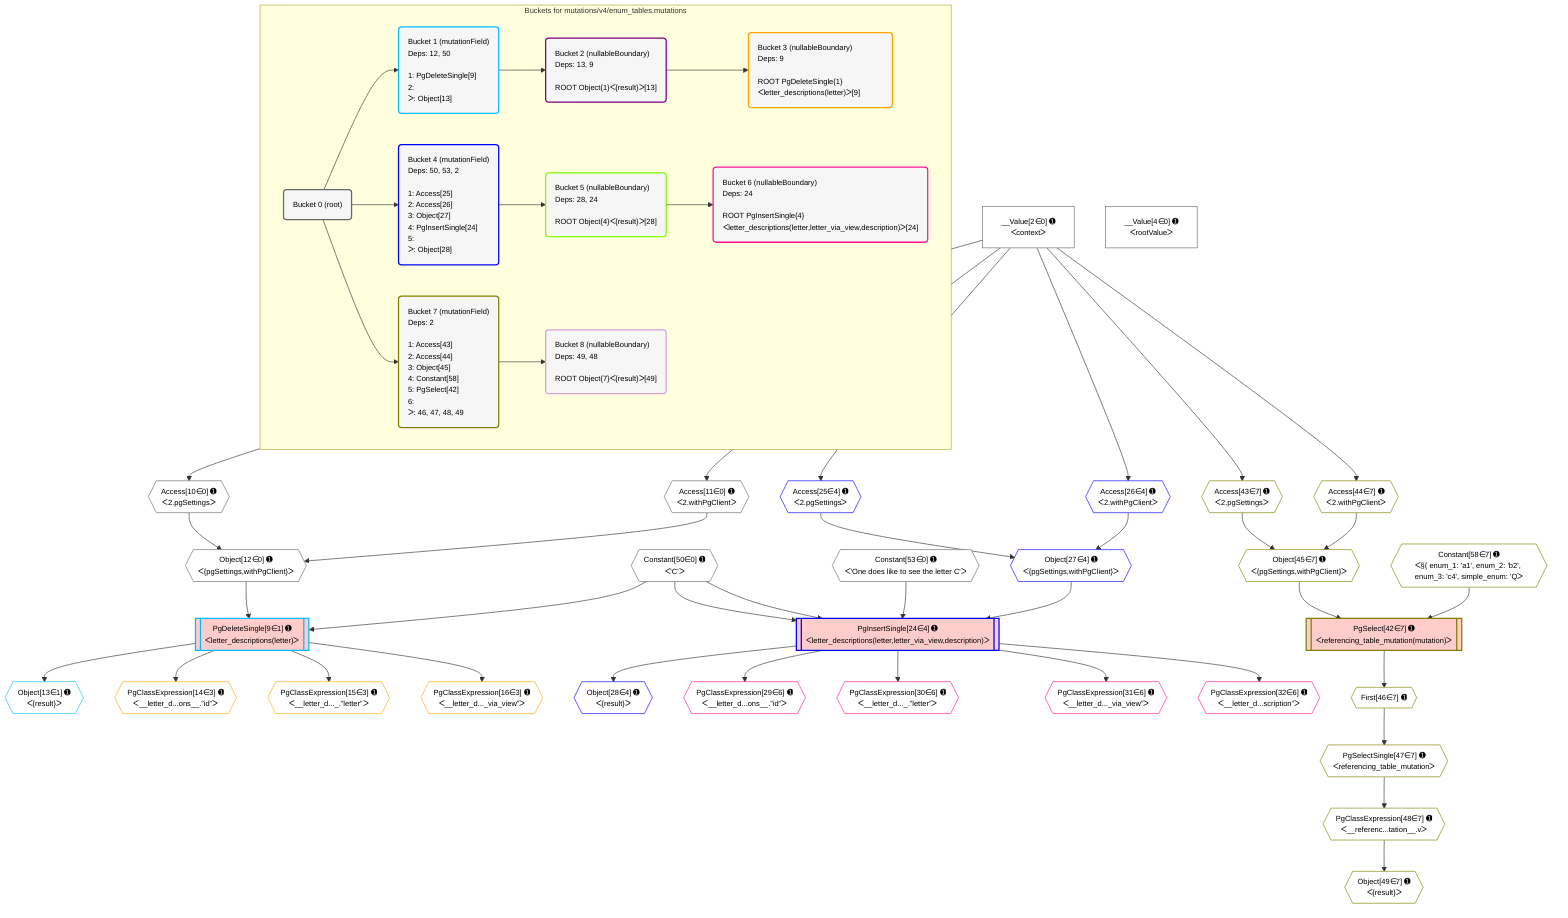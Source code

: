 %%{init: {'themeVariables': { 'fontSize': '12px'}}}%%
graph TD
    classDef path fill:#eee,stroke:#000,color:#000
    classDef plan fill:#fff,stroke-width:1px,color:#000
    classDef itemplan fill:#fff,stroke-width:2px,color:#000
    classDef unbatchedplan fill:#dff,stroke-width:1px,color:#000
    classDef sideeffectplan fill:#fcc,stroke-width:2px,color:#000
    classDef bucket fill:#f6f6f6,color:#000,stroke-width:2px,text-align:left


    %% plan dependencies
    Object12{{"Object[12∈0] ➊<br />ᐸ{pgSettings,withPgClient}ᐳ"}}:::plan
    Access10{{"Access[10∈0] ➊<br />ᐸ2.pgSettingsᐳ"}}:::plan
    Access11{{"Access[11∈0] ➊<br />ᐸ2.withPgClientᐳ"}}:::plan
    Access10 & Access11 --> Object12
    __Value2["__Value[2∈0] ➊<br />ᐸcontextᐳ"]:::plan
    __Value2 --> Access10
    __Value2 --> Access11
    __Value4["__Value[4∈0] ➊<br />ᐸrootValueᐳ"]:::plan
    Constant50{{"Constant[50∈0] ➊<br />ᐸ'C'ᐳ"}}:::plan
    Constant53{{"Constant[53∈0] ➊<br />ᐸ'One does like to see the letter C'ᐳ"}}:::plan
    PgDeleteSingle9[["PgDeleteSingle[9∈1] ➊<br />ᐸletter_descriptions(letter)ᐳ"]]:::sideeffectplan
    Object12 & Constant50 --> PgDeleteSingle9
    Object13{{"Object[13∈1] ➊<br />ᐸ{result}ᐳ"}}:::plan
    PgDeleteSingle9 --> Object13
    PgClassExpression14{{"PgClassExpression[14∈3] ➊<br />ᐸ__letter_d...ons__.”id”ᐳ"}}:::plan
    PgDeleteSingle9 --> PgClassExpression14
    PgClassExpression15{{"PgClassExpression[15∈3] ➊<br />ᐸ__letter_d..._.”letter”ᐳ"}}:::plan
    PgDeleteSingle9 --> PgClassExpression15
    PgClassExpression16{{"PgClassExpression[16∈3] ➊<br />ᐸ__letter_d..._via_view”ᐳ"}}:::plan
    PgDeleteSingle9 --> PgClassExpression16
    PgInsertSingle24[["PgInsertSingle[24∈4] ➊<br />ᐸletter_descriptions(letter,letter_via_view,description)ᐳ"]]:::sideeffectplan
    Object27{{"Object[27∈4] ➊<br />ᐸ{pgSettings,withPgClient}ᐳ"}}:::plan
    Object27 & Constant50 & Constant50 & Constant53 --> PgInsertSingle24
    Access25{{"Access[25∈4] ➊<br />ᐸ2.pgSettingsᐳ"}}:::plan
    Access26{{"Access[26∈4] ➊<br />ᐸ2.withPgClientᐳ"}}:::plan
    Access25 & Access26 --> Object27
    __Value2 --> Access25
    __Value2 --> Access26
    Object28{{"Object[28∈4] ➊<br />ᐸ{result}ᐳ"}}:::plan
    PgInsertSingle24 --> Object28
    PgClassExpression29{{"PgClassExpression[29∈6] ➊<br />ᐸ__letter_d...ons__.”id”ᐳ"}}:::plan
    PgInsertSingle24 --> PgClassExpression29
    PgClassExpression30{{"PgClassExpression[30∈6] ➊<br />ᐸ__letter_d..._.”letter”ᐳ"}}:::plan
    PgInsertSingle24 --> PgClassExpression30
    PgClassExpression31{{"PgClassExpression[31∈6] ➊<br />ᐸ__letter_d..._via_view”ᐳ"}}:::plan
    PgInsertSingle24 --> PgClassExpression31
    PgClassExpression32{{"PgClassExpression[32∈6] ➊<br />ᐸ__letter_d...scription”ᐳ"}}:::plan
    PgInsertSingle24 --> PgClassExpression32
    PgSelect42[["PgSelect[42∈7] ➊<br />ᐸreferencing_table_mutation(mutation)ᐳ"]]:::sideeffectplan
    Object45{{"Object[45∈7] ➊<br />ᐸ{pgSettings,withPgClient}ᐳ"}}:::plan
    Constant58{{"Constant[58∈7] ➊<br />ᐸ§{ enum_1: 'a1', enum_2: 'b2', enum_3: 'c4', simple_enum: 'Qᐳ"}}:::plan
    Object45 & Constant58 --> PgSelect42
    Access43{{"Access[43∈7] ➊<br />ᐸ2.pgSettingsᐳ"}}:::plan
    Access44{{"Access[44∈7] ➊<br />ᐸ2.withPgClientᐳ"}}:::plan
    Access43 & Access44 --> Object45
    __Value2 --> Access43
    __Value2 --> Access44
    First46{{"First[46∈7] ➊"}}:::plan
    PgSelect42 --> First46
    PgSelectSingle47{{"PgSelectSingle[47∈7] ➊<br />ᐸreferencing_table_mutationᐳ"}}:::plan
    First46 --> PgSelectSingle47
    PgClassExpression48{{"PgClassExpression[48∈7] ➊<br />ᐸ__referenc...tation__.vᐳ"}}:::plan
    PgSelectSingle47 --> PgClassExpression48
    Object49{{"Object[49∈7] ➊<br />ᐸ{result}ᐳ"}}:::plan
    PgClassExpression48 --> Object49

    %% define steps

    subgraph "Buckets for mutations/v4/enum_tables.mutations"
    Bucket0("Bucket 0 (root)"):::bucket
    classDef bucket0 stroke:#696969
    class Bucket0,__Value2,__Value4,Access10,Access11,Object12,Constant50,Constant53 bucket0
    Bucket1("Bucket 1 (mutationField)<br />Deps: 12, 50<br /><br />1: PgDeleteSingle[9]<br />2: <br />ᐳ: Object[13]"):::bucket
    classDef bucket1 stroke:#00bfff
    class Bucket1,PgDeleteSingle9,Object13 bucket1
    Bucket2("Bucket 2 (nullableBoundary)<br />Deps: 13, 9<br /><br />ROOT Object{1}ᐸ{result}ᐳ[13]"):::bucket
    classDef bucket2 stroke:#7f007f
    class Bucket2 bucket2
    Bucket3("Bucket 3 (nullableBoundary)<br />Deps: 9<br /><br />ROOT PgDeleteSingle{1}ᐸletter_descriptions(letter)ᐳ[9]"):::bucket
    classDef bucket3 stroke:#ffa500
    class Bucket3,PgClassExpression14,PgClassExpression15,PgClassExpression16 bucket3
    Bucket4("Bucket 4 (mutationField)<br />Deps: 50, 53, 2<br /><br />1: Access[25]<br />2: Access[26]<br />3: Object[27]<br />4: PgInsertSingle[24]<br />5: <br />ᐳ: Object[28]"):::bucket
    classDef bucket4 stroke:#0000ff
    class Bucket4,PgInsertSingle24,Access25,Access26,Object27,Object28 bucket4
    Bucket5("Bucket 5 (nullableBoundary)<br />Deps: 28, 24<br /><br />ROOT Object{4}ᐸ{result}ᐳ[28]"):::bucket
    classDef bucket5 stroke:#7fff00
    class Bucket5 bucket5
    Bucket6("Bucket 6 (nullableBoundary)<br />Deps: 24<br /><br />ROOT PgInsertSingle{4}ᐸletter_descriptions(letter,letter_via_view,description)ᐳ[24]"):::bucket
    classDef bucket6 stroke:#ff1493
    class Bucket6,PgClassExpression29,PgClassExpression30,PgClassExpression31,PgClassExpression32 bucket6
    Bucket7("Bucket 7 (mutationField)<br />Deps: 2<br /><br />1: Access[43]<br />2: Access[44]<br />3: Object[45]<br />4: Constant[58]<br />5: PgSelect[42]<br />6: <br />ᐳ: 46, 47, 48, 49"):::bucket
    classDef bucket7 stroke:#808000
    class Bucket7,PgSelect42,Access43,Access44,Object45,First46,PgSelectSingle47,PgClassExpression48,Object49,Constant58 bucket7
    Bucket8("Bucket 8 (nullableBoundary)<br />Deps: 49, 48<br /><br />ROOT Object{7}ᐸ{result}ᐳ[49]"):::bucket
    classDef bucket8 stroke:#dda0dd
    class Bucket8 bucket8
    Bucket0 --> Bucket1 & Bucket4 & Bucket7
    Bucket1 --> Bucket2
    Bucket2 --> Bucket3
    Bucket4 --> Bucket5
    Bucket5 --> Bucket6
    Bucket7 --> Bucket8
    end